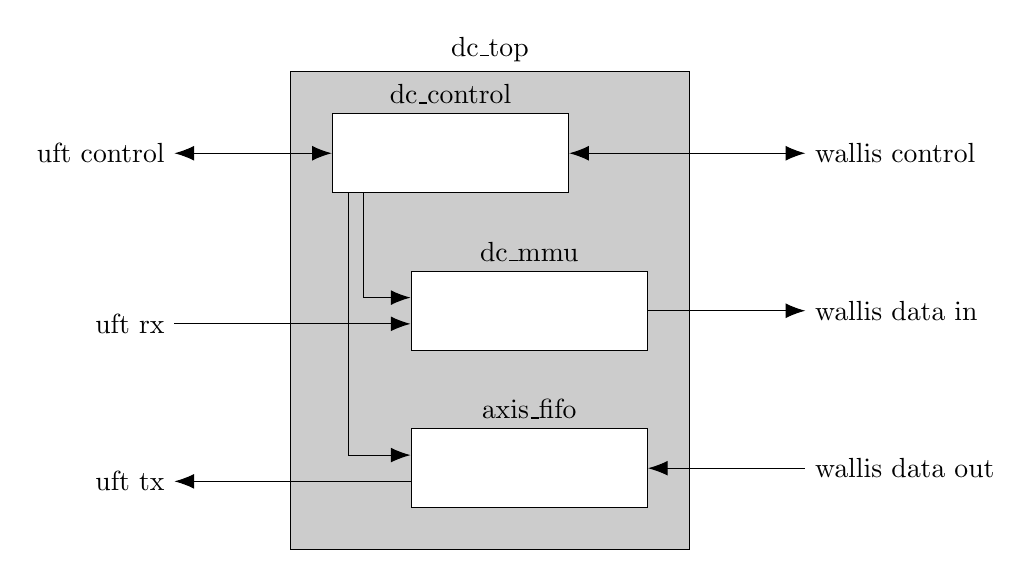 % \tikzsetnextfilename{system-overview}
\begin{tikzpicture}[
    rounded corners=0mm,
    entity/.style={
        draw,
        minimum height=1.0cm,
        minimum width=3cm,
        fill=white,
        anchor=north west,
    },
]
    %coordinates
    \coordinate (cctl)      at (0,4);
    \coordinate (cmmu)      at (1,2);
    \coordinate (cfifo)     at (1,0);


    %nodes

    \begin{pgfonlayer}{main}
        % entities
        \node[entity, label={dc\_control}] (ctl) at (cctl) {};
        \node[entity, label={dc\_mmu}] (mmu) at (cmmu) {};
        \node[entity, label={axis\_fifo}] (fifo) at (cfifo) {};

        % % ports
        \path[draw,{Latex[length=2.5mm]}-{Latex[length=2.5mm]}] ($(ctl.180) + (0,0)$) -- ($(ctl.180) + (-2.0,0)$) node[anchor=east] {uft control};

        \path[draw,{Latex[length=2.5mm]}-{Latex[length=2.5mm]}] ($(ctl.0) + (0,0)$) -- ($(ctl.0) + (3.0,0)$) node[anchor=west] {wallis control};
        \path[draw,-{Latex[length=2.5mm]}] ($(mmu.0) + (0,0)$) -- ($(mmu.0) + (2.0,0)$) node[anchor=west] {wallis data in};
        \path[draw,{Latex[length=2.5mm]}-] ($(mmu.180) + (0,-1/6)$) -- ($(mmu.180) + (-3,-1/6)$) node[anchor=east] {uft rx};
        \path[draw,-{Latex[length=2.5mm]}] ($(fifo.180) + (0,-1/6)$) -- ($(fifo.180) + (-3,-1/6)$) node[anchor=east] {uft tx};
        \path[draw,{Latex[length=2.5mm]}-] ($(fifo.0) + (0,0)$) -- ($(fifo.0) + (2,0)$) node[anchor=west] {wallis data out};


        % % Interconnects
        \path[draw,-{Latex[length=2.5mm]}] ($(ctl.270) + (-1.3,0)$) |- ($(fifo.180) + (0,1/6)$) node[anchor=east] {};
        \path[draw,-{Latex[length=2.5mm]}] ($(ctl.270) + (-1.1,0)$) |- ($(mmu.180) + (0,1/6)$) node[anchor=east] {};
        

    \end{pgfonlayer}

    \begin{pgfonlayer}{foreground}
        
    \end{pgfonlayer} 

    % Board box
    \begin{pgfonlayer}{background}
        \node [draw, fill=gray!40, inner sep=15, fit={(ctl) (mmu) (fifo)}, label=dc\_top] (dctop) {};
    \end{pgfonlayer} 

\end{tikzpicture}